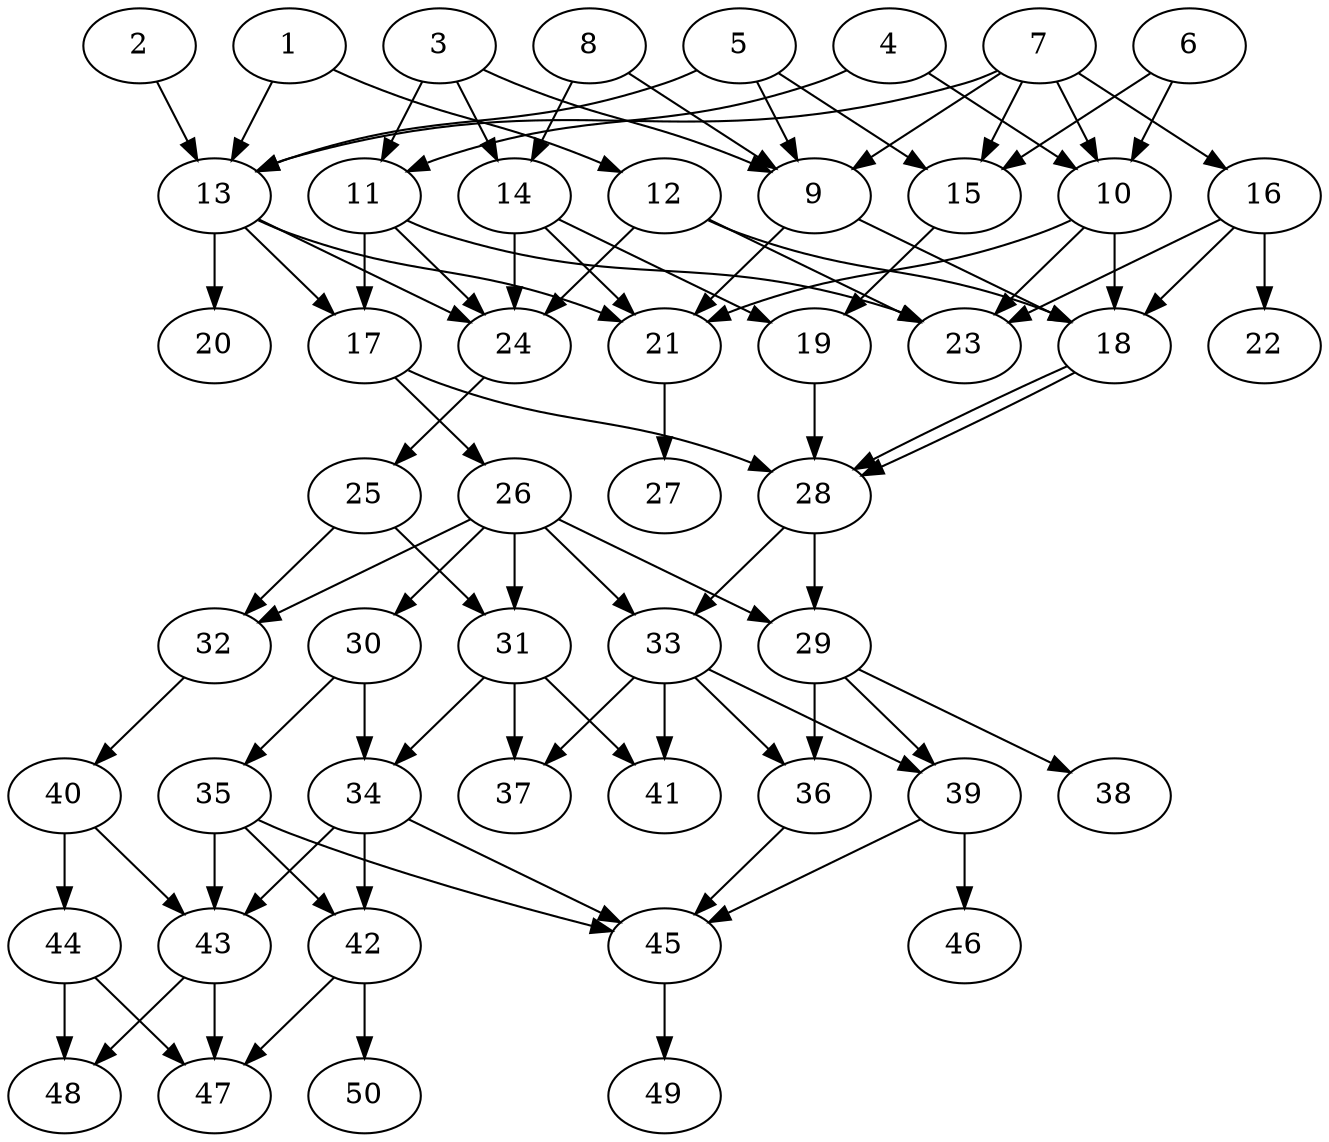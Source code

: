 // DAG automatically generated by daggen at Fri Jul 29 10:10:30 2022
// ./daggen --dot -n 50 --ccr 0.5 --fat 0.5 --regular 0.5 --density 0.5 -o data/50/random_50_9.gv 
digraph G {
  1 [compute_size="5183053992", trans_size="71911", result_size="1024", ram="35527444",alpha="0.03"]
  1 -> 12 [size ="1024"]
  1 -> 13 [size ="1024"]
  2 [compute_size="10042175911", trans_size="328224", result_size="9216", ram="25127714",alpha="0.09"]
  2 -> 13 [size ="9216"]
  3 [compute_size="1777115886", trans_size="998182", result_size="29696", ram="23105778",alpha="0.17"]
  3 -> 9 [size ="29696"]
  3 -> 11 [size ="29696"]
  3 -> 14 [size ="29696"]
  4 [compute_size="86809310952", trans_size="700605", result_size="9216", ram="33342566",alpha="0.17"]
  4 -> 10 [size ="9216"]
  4 -> 11 [size ="9216"]
  5 [compute_size="37903196728", trans_size="100363", result_size="54272", ram="17054498",alpha="0.02"]
  5 -> 9 [size ="54272"]
  5 -> 13 [size ="54272"]
  5 -> 15 [size ="54272"]
  6 [compute_size="66242208993", trans_size="557057", result_size="13312", ram="43281600",alpha="0.05"]
  6 -> 10 [size ="13312"]
  6 -> 15 [size ="13312"]
  7 [compute_size="39124776115", trans_size="343746", result_size="54272", ram="27783204",alpha="0.01"]
  7 -> 9 [size ="54272"]
  7 -> 10 [size ="54272"]
  7 -> 13 [size ="54272"]
  7 -> 15 [size ="54272"]
  7 -> 16 [size ="54272"]
  8 [compute_size="231928233984", trans_size="253206", result_size="13312", ram="45950392",alpha="0.19"]
  8 -> 9 [size ="13312"]
  8 -> 14 [size ="13312"]
  9 [compute_size="2087996162", trans_size="625010", result_size="70656", ram="26221000",alpha="0.13"]
  9 -> 18 [size ="70656"]
  9 -> 21 [size ="70656"]
  10 [compute_size="6989927554", trans_size="564786", result_size="74752", ram="43479800",alpha="0.08"]
  10 -> 18 [size ="74752"]
  10 -> 21 [size ="74752"]
  10 -> 23 [size ="74752"]
  11 [compute_size="32119210167", trans_size="869982", result_size="70656", ram="13440219",alpha="0.13"]
  11 -> 17 [size ="70656"]
  11 -> 23 [size ="70656"]
  11 -> 24 [size ="70656"]
  12 [compute_size="10793471728", trans_size="384341", result_size="9216", ram="17027068",alpha="0.08"]
  12 -> 18 [size ="9216"]
  12 -> 23 [size ="9216"]
  12 -> 24 [size ="9216"]
  13 [compute_size="43585518864", trans_size="548970", result_size="29696", ram="37089220",alpha="0.14"]
  13 -> 17 [size ="29696"]
  13 -> 20 [size ="29696"]
  13 -> 21 [size ="29696"]
  13 -> 24 [size ="29696"]
  14 [compute_size="68719476736", trans_size="1012190", result_size="74752", ram="34390488",alpha="0.02"]
  14 -> 19 [size ="74752"]
  14 -> 21 [size ="74752"]
  14 -> 24 [size ="74752"]
  15 [compute_size="368293445632", trans_size="805944", result_size="9216", ram="14793094",alpha="0.02"]
  15 -> 19 [size ="9216"]
  16 [compute_size="37251430972", trans_size="759827", result_size="70656", ram="43919116",alpha="0.02"]
  16 -> 18 [size ="70656"]
  16 -> 22 [size ="70656"]
  16 -> 23 [size ="70656"]
  17 [compute_size="8054333312", trans_size="995445", result_size="91136", ram="2429504",alpha="0.20"]
  17 -> 26 [size ="91136"]
  17 -> 28 [size ="91136"]
  18 [compute_size="1191613551768", trans_size="325833", result_size="1024", ram="47299288",alpha="0.20"]
  18 -> 28 [size ="1024"]
  18 -> 28 [size ="1024"]
  19 [compute_size="9848770052", trans_size="495222", result_size="1024", ram="51281156",alpha="0.02"]
  19 -> 28 [size ="1024"]
  20 [compute_size="8589934592", trans_size="559847", result_size="0", ram="29933092",alpha="0.04"]
  21 [compute_size="71240567874", trans_size="311479", result_size="13312", ram="3859070",alpha="0.15"]
  21 -> 27 [size ="13312"]
  22 [compute_size="761295033876", trans_size="409950", result_size="0", ram="32888186",alpha="0.06"]
  23 [compute_size="28991029248", trans_size="618475", result_size="0", ram="33281118",alpha="0.06"]
  24 [compute_size="549755813888", trans_size="523452", result_size="91136", ram="10130962",alpha="0.10"]
  24 -> 25 [size ="91136"]
  25 [compute_size="148444142047", trans_size="133198", result_size="9216", ram="2438760",alpha="0.10"]
  25 -> 31 [size ="9216"]
  25 -> 32 [size ="9216"]
  26 [compute_size="1300602556034", trans_size="14297", result_size="1024", ram="50128796",alpha="0.07"]
  26 -> 29 [size ="1024"]
  26 -> 30 [size ="1024"]
  26 -> 31 [size ="1024"]
  26 -> 32 [size ="1024"]
  26 -> 33 [size ="1024"]
  27 [compute_size="5255176877", trans_size="300336", result_size="0", ram="20174688",alpha="0.12"]
  28 [compute_size="8158898819", trans_size="287669", result_size="74752", ram="42504508",alpha="0.13"]
  28 -> 29 [size ="74752"]
  28 -> 33 [size ="74752"]
  29 [compute_size="1073741824000", trans_size="88026", result_size="1024", ram="12924207",alpha="0.14"]
  29 -> 36 [size ="1024"]
  29 -> 38 [size ="1024"]
  29 -> 39 [size ="1024"]
  30 [compute_size="188411409892", trans_size="484227", result_size="13312", ram="44717608",alpha="0.15"]
  30 -> 34 [size ="13312"]
  30 -> 35 [size ="13312"]
  31 [compute_size="93886438152", trans_size="539260", result_size="74752", ram="10159157",alpha="0.02"]
  31 -> 34 [size ="74752"]
  31 -> 37 [size ="74752"]
  31 -> 41 [size ="74752"]
  32 [compute_size="21898382354", trans_size="721202", result_size="54272", ram="24560462",alpha="0.08"]
  32 -> 40 [size ="54272"]
  33 [compute_size="231928233984", trans_size="233929", result_size="13312", ram="52301664",alpha="0.09"]
  33 -> 36 [size ="13312"]
  33 -> 37 [size ="13312"]
  33 -> 39 [size ="13312"]
  33 -> 41 [size ="13312"]
  34 [compute_size="22447034603", trans_size="382604", result_size="1024", ram="36551080",alpha="0.11"]
  34 -> 42 [size ="1024"]
  34 -> 43 [size ="1024"]
  34 -> 45 [size ="1024"]
  35 [compute_size="134217728000", trans_size="1022848", result_size="1024", ram="47119712",alpha="0.13"]
  35 -> 42 [size ="1024"]
  35 -> 43 [size ="1024"]
  35 -> 45 [size ="1024"]
  36 [compute_size="28991029248", trans_size="274112", result_size="29696", ram="14632071",alpha="0.03"]
  36 -> 45 [size ="29696"]
  37 [compute_size="702303926064", trans_size="1008730", result_size="0", ram="34316976",alpha="0.05"]
  38 [compute_size="1835405438", trans_size="938929", result_size="0", ram="29143682",alpha="0.07"]
  39 [compute_size="28991029248", trans_size="296594", result_size="29696", ram="20976946",alpha="0.01"]
  39 -> 45 [size ="29696"]
  39 -> 46 [size ="29696"]
  40 [compute_size="86952599355", trans_size="772514", result_size="13312", ram="21718326",alpha="0.00"]
  40 -> 43 [size ="13312"]
  40 -> 44 [size ="13312"]
  41 [compute_size="28991029248", trans_size="452444", result_size="0", ram="39408032",alpha="0.03"]
  42 [compute_size="250155427447", trans_size="382349", result_size="9216", ram="37721820",alpha="0.01"]
  42 -> 47 [size ="9216"]
  42 -> 50 [size ="9216"]
  43 [compute_size="441151583480", trans_size="134825", result_size="13312", ram="33621100",alpha="0.15"]
  43 -> 47 [size ="13312"]
  43 -> 48 [size ="13312"]
  44 [compute_size="216196095240", trans_size="551460", result_size="1024", ram="11464740",alpha="0.12"]
  44 -> 47 [size ="1024"]
  44 -> 48 [size ="1024"]
  45 [compute_size="929085049796", trans_size="919252", result_size="54272", ram="51739440",alpha="0.17"]
  45 -> 49 [size ="54272"]
  46 [compute_size="571818221039", trans_size="66198", result_size="0", ram="20785230",alpha="0.17"]
  47 [compute_size="782757789696", trans_size="181565", result_size="0", ram="39437184",alpha="0.06"]
  48 [compute_size="549755813888", trans_size="895041", result_size="0", ram="21009882",alpha="0.18"]
  49 [compute_size="368293445632", trans_size="783810", result_size="0", ram="11823552",alpha="0.05"]
  50 [compute_size="1628880253", trans_size="94021", result_size="0", ram="38035264",alpha="0.12"]
}